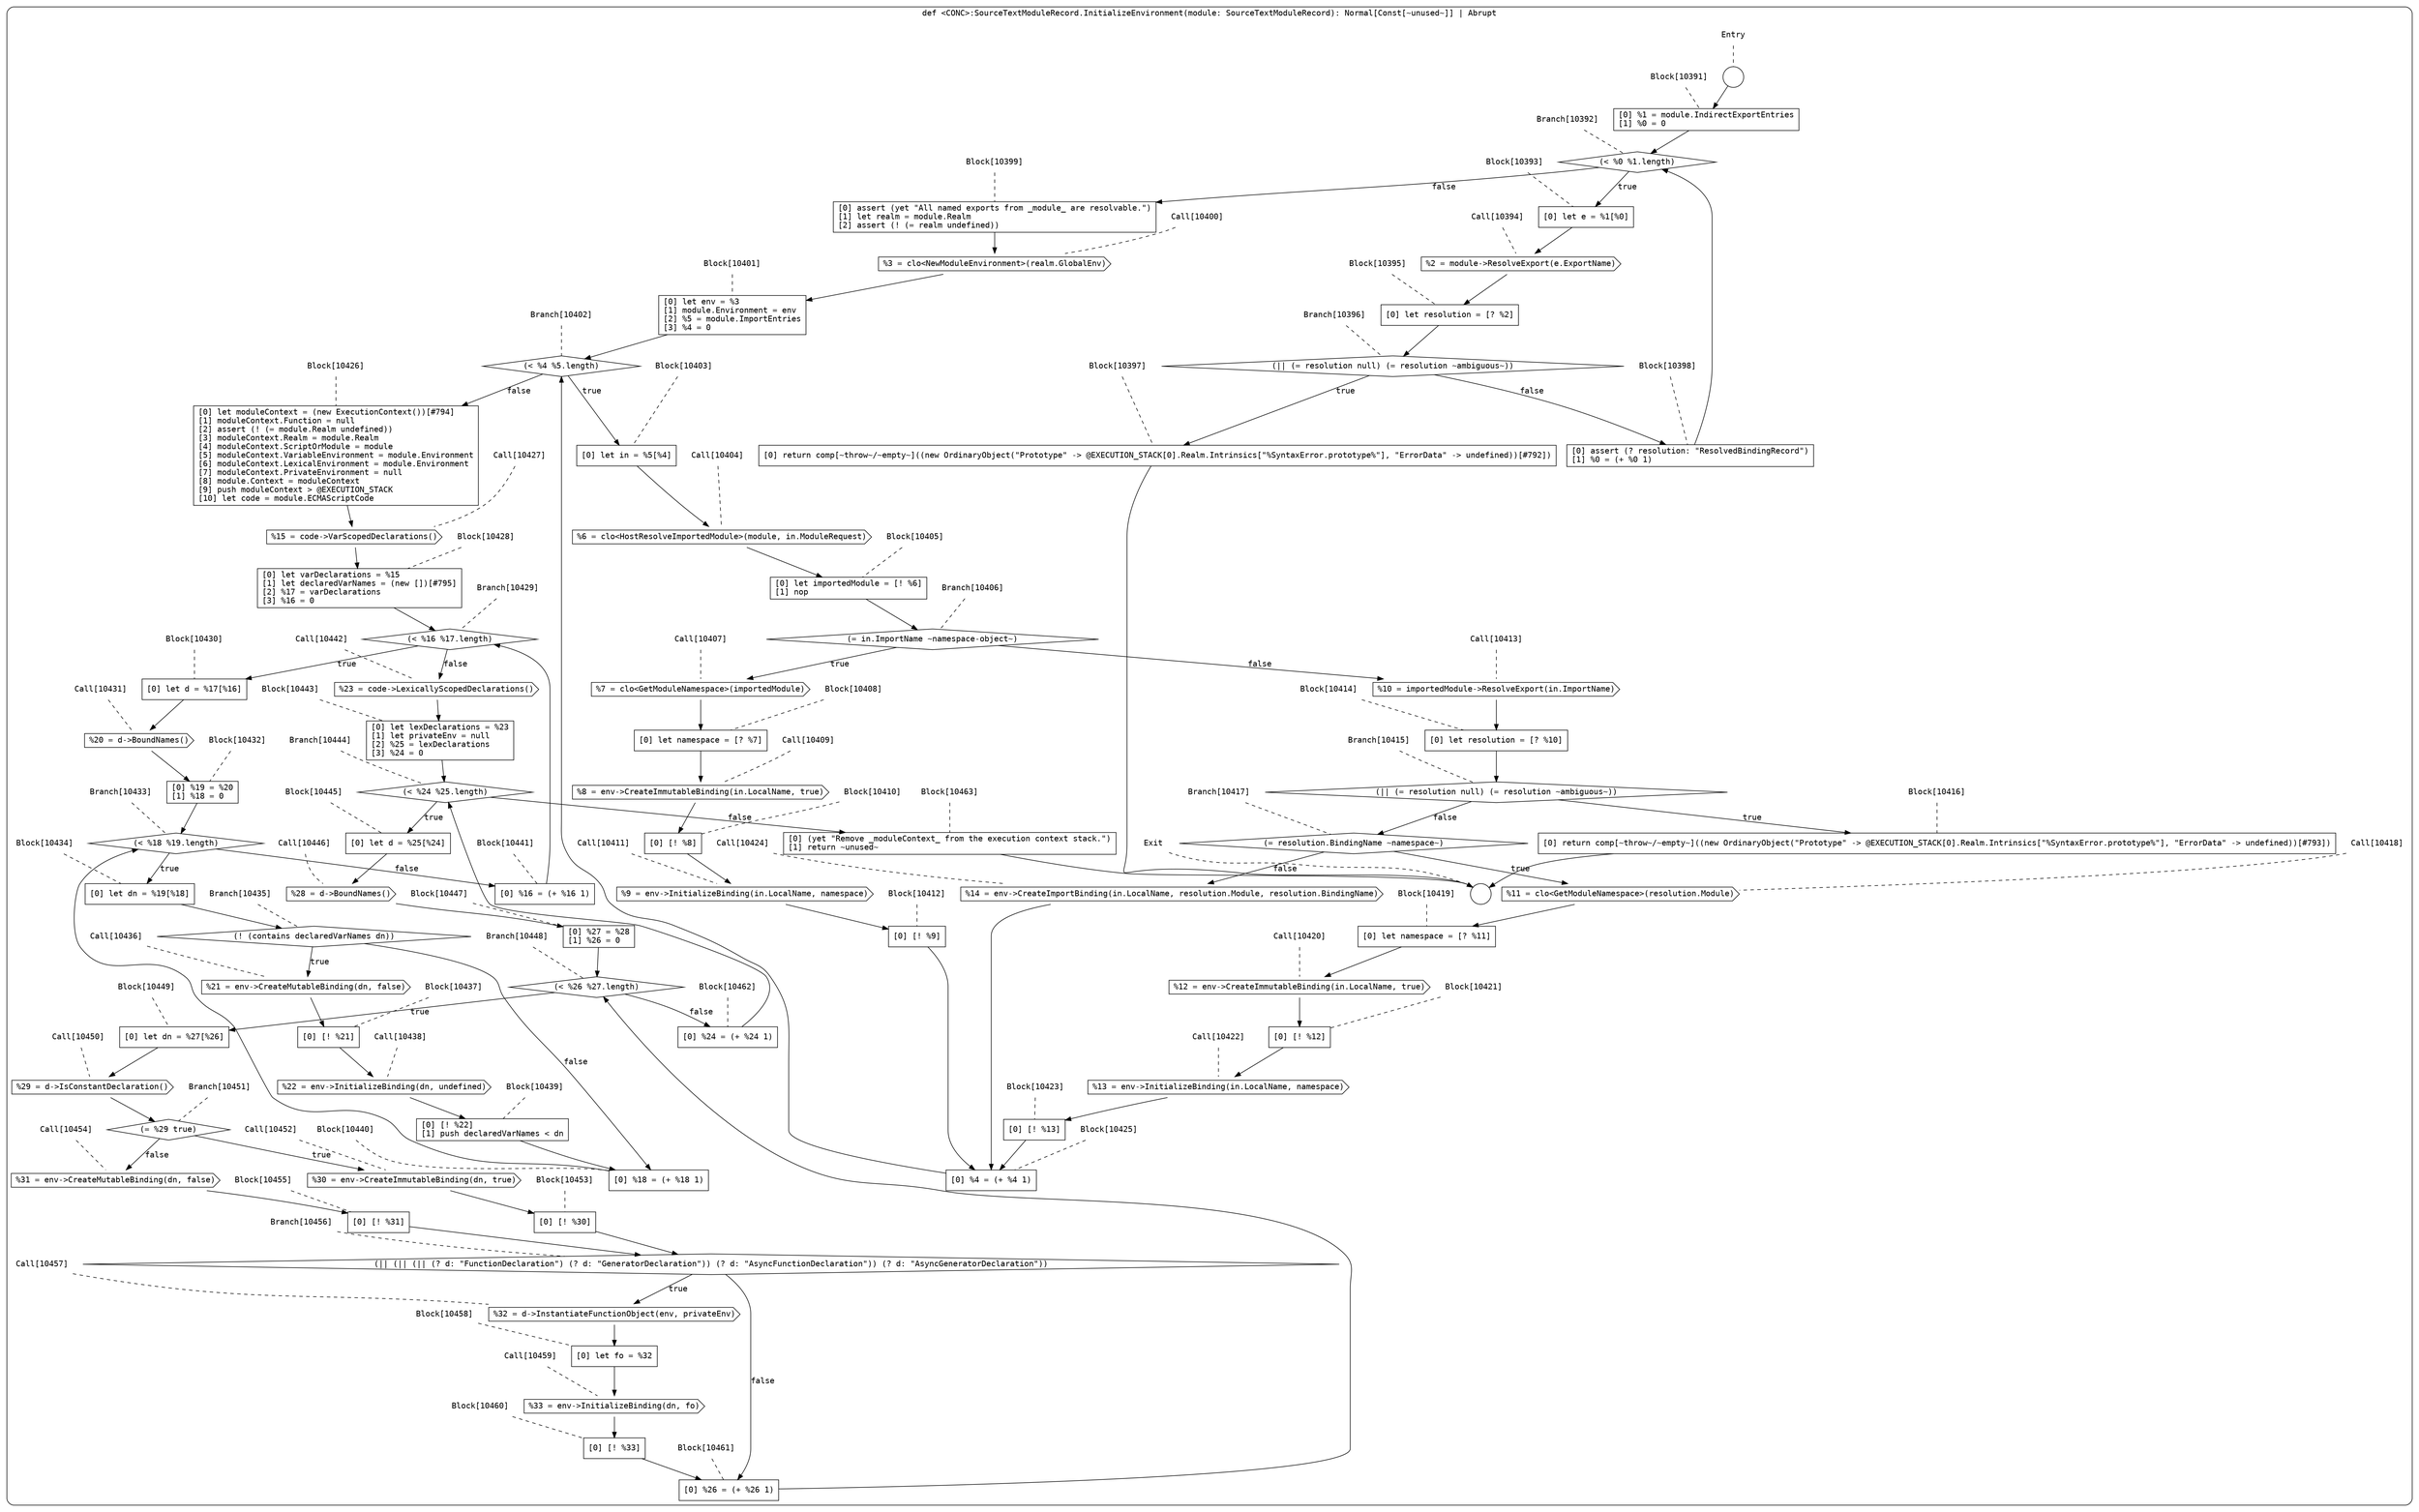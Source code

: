 digraph {
  graph [fontname = "Consolas"]
  node [fontname = "Consolas"]
  edge [fontname = "Consolas"]
  subgraph cluster1898 {
    label = "def <CONC>:SourceTextModuleRecord.InitializeEnvironment(module: SourceTextModuleRecord): Normal[Const[~unused~]] | Abrupt"
    style = rounded
    cluster1898_entry_name [shape=none, label=<<font color="black">Entry</font>>]
    cluster1898_entry_name -> cluster1898_entry [arrowhead=none, color="black", style=dashed]
    cluster1898_entry [shape=circle label=" " color="black" fillcolor="white" style=filled]
    cluster1898_entry -> node10391 [color="black"]
    cluster1898_exit_name [shape=none, label=<<font color="black">Exit</font>>]
    cluster1898_exit_name -> cluster1898_exit [arrowhead=none, color="black", style=dashed]
    cluster1898_exit [shape=circle label=" " color="black" fillcolor="white" style=filled]
    node10391_name [shape=none, label=<<font color="black">Block[10391]</font>>]
    node10391_name -> node10391 [arrowhead=none, color="black", style=dashed]
    node10391 [shape=box, label=<<font color="black">[0] %1 = module.IndirectExportEntries<BR ALIGN="LEFT"/>[1] %0 = 0<BR ALIGN="LEFT"/></font>> color="black" fillcolor="white", style=filled]
    node10391 -> node10392 [color="black"]
    node10392_name [shape=none, label=<<font color="black">Branch[10392]</font>>]
    node10392_name -> node10392 [arrowhead=none, color="black", style=dashed]
    node10392 [shape=diamond, label=<<font color="black">(&lt; %0 %1.length)</font>> color="black" fillcolor="white", style=filled]
    node10392 -> node10393 [label=<<font color="black">true</font>> color="black"]
    node10392 -> node10399 [label=<<font color="black">false</font>> color="black"]
    node10393_name [shape=none, label=<<font color="black">Block[10393]</font>>]
    node10393_name -> node10393 [arrowhead=none, color="black", style=dashed]
    node10393 [shape=box, label=<<font color="black">[0] let e = %1[%0]<BR ALIGN="LEFT"/></font>> color="black" fillcolor="white", style=filled]
    node10393 -> node10394 [color="black"]
    node10399_name [shape=none, label=<<font color="black">Block[10399]</font>>]
    node10399_name -> node10399 [arrowhead=none, color="black", style=dashed]
    node10399 [shape=box, label=<<font color="black">[0] assert (yet &quot;All named exports from _module_ are resolvable.&quot;)<BR ALIGN="LEFT"/>[1] let realm = module.Realm<BR ALIGN="LEFT"/>[2] assert (! (= realm undefined))<BR ALIGN="LEFT"/></font>> color="black" fillcolor="white", style=filled]
    node10399 -> node10400 [color="black"]
    node10394_name [shape=none, label=<<font color="black">Call[10394]</font>>]
    node10394_name -> node10394 [arrowhead=none, color="black", style=dashed]
    node10394 [shape=cds, label=<<font color="black">%2 = module-&gt;ResolveExport(e.ExportName)</font>> color="black" fillcolor="white", style=filled]
    node10394 -> node10395 [color="black"]
    node10400_name [shape=none, label=<<font color="black">Call[10400]</font>>]
    node10400_name -> node10400 [arrowhead=none, color="black", style=dashed]
    node10400 [shape=cds, label=<<font color="black">%3 = clo&lt;NewModuleEnvironment&gt;(realm.GlobalEnv)</font>> color="black" fillcolor="white", style=filled]
    node10400 -> node10401 [color="black"]
    node10395_name [shape=none, label=<<font color="black">Block[10395]</font>>]
    node10395_name -> node10395 [arrowhead=none, color="black", style=dashed]
    node10395 [shape=box, label=<<font color="black">[0] let resolution = [? %2]<BR ALIGN="LEFT"/></font>> color="black" fillcolor="white", style=filled]
    node10395 -> node10396 [color="black"]
    node10401_name [shape=none, label=<<font color="black">Block[10401]</font>>]
    node10401_name -> node10401 [arrowhead=none, color="black", style=dashed]
    node10401 [shape=box, label=<<font color="black">[0] let env = %3<BR ALIGN="LEFT"/>[1] module.Environment = env<BR ALIGN="LEFT"/>[2] %5 = module.ImportEntries<BR ALIGN="LEFT"/>[3] %4 = 0<BR ALIGN="LEFT"/></font>> color="black" fillcolor="white", style=filled]
    node10401 -> node10402 [color="black"]
    node10396_name [shape=none, label=<<font color="black">Branch[10396]</font>>]
    node10396_name -> node10396 [arrowhead=none, color="black", style=dashed]
    node10396 [shape=diamond, label=<<font color="black">(|| (= resolution null) (= resolution ~ambiguous~))</font>> color="black" fillcolor="white", style=filled]
    node10396 -> node10397 [label=<<font color="black">true</font>> color="black"]
    node10396 -> node10398 [label=<<font color="black">false</font>> color="black"]
    node10402_name [shape=none, label=<<font color="black">Branch[10402]</font>>]
    node10402_name -> node10402 [arrowhead=none, color="black", style=dashed]
    node10402 [shape=diamond, label=<<font color="black">(&lt; %4 %5.length)</font>> color="black" fillcolor="white", style=filled]
    node10402 -> node10403 [label=<<font color="black">true</font>> color="black"]
    node10402 -> node10426 [label=<<font color="black">false</font>> color="black"]
    node10397_name [shape=none, label=<<font color="black">Block[10397]</font>>]
    node10397_name -> node10397 [arrowhead=none, color="black", style=dashed]
    node10397 [shape=box, label=<<font color="black">[0] return comp[~throw~/~empty~]((new OrdinaryObject(&quot;Prototype&quot; -&gt; @EXECUTION_STACK[0].Realm.Intrinsics[&quot;%SyntaxError.prototype%&quot;], &quot;ErrorData&quot; -&gt; undefined))[#792])<BR ALIGN="LEFT"/></font>> color="black" fillcolor="white", style=filled]
    node10397 -> cluster1898_exit [color="black"]
    node10398_name [shape=none, label=<<font color="black">Block[10398]</font>>]
    node10398_name -> node10398 [arrowhead=none, color="black", style=dashed]
    node10398 [shape=box, label=<<font color="black">[0] assert (? resolution: &quot;ResolvedBindingRecord&quot;)<BR ALIGN="LEFT"/>[1] %0 = (+ %0 1)<BR ALIGN="LEFT"/></font>> color="black" fillcolor="white", style=filled]
    node10398 -> node10392 [color="black"]
    node10403_name [shape=none, label=<<font color="black">Block[10403]</font>>]
    node10403_name -> node10403 [arrowhead=none, color="black", style=dashed]
    node10403 [shape=box, label=<<font color="black">[0] let in = %5[%4]<BR ALIGN="LEFT"/></font>> color="black" fillcolor="white", style=filled]
    node10403 -> node10404 [color="black"]
    node10426_name [shape=none, label=<<font color="black">Block[10426]</font>>]
    node10426_name -> node10426 [arrowhead=none, color="black", style=dashed]
    node10426 [shape=box, label=<<font color="black">[0] let moduleContext = (new ExecutionContext())[#794]<BR ALIGN="LEFT"/>[1] moduleContext.Function = null<BR ALIGN="LEFT"/>[2] assert (! (= module.Realm undefined))<BR ALIGN="LEFT"/>[3] moduleContext.Realm = module.Realm<BR ALIGN="LEFT"/>[4] moduleContext.ScriptOrModule = module<BR ALIGN="LEFT"/>[5] moduleContext.VariableEnvironment = module.Environment<BR ALIGN="LEFT"/>[6] moduleContext.LexicalEnvironment = module.Environment<BR ALIGN="LEFT"/>[7] moduleContext.PrivateEnvironment = null<BR ALIGN="LEFT"/>[8] module.Context = moduleContext<BR ALIGN="LEFT"/>[9] push moduleContext &gt; @EXECUTION_STACK<BR ALIGN="LEFT"/>[10] let code = module.ECMAScriptCode<BR ALIGN="LEFT"/></font>> color="black" fillcolor="white", style=filled]
    node10426 -> node10427 [color="black"]
    node10404_name [shape=none, label=<<font color="black">Call[10404]</font>>]
    node10404_name -> node10404 [arrowhead=none, color="black", style=dashed]
    node10404 [shape=cds, label=<<font color="black">%6 = clo&lt;HostResolveImportedModule&gt;(module, in.ModuleRequest)</font>> color="black" fillcolor="white", style=filled]
    node10404 -> node10405 [color="black"]
    node10427_name [shape=none, label=<<font color="black">Call[10427]</font>>]
    node10427_name -> node10427 [arrowhead=none, color="black", style=dashed]
    node10427 [shape=cds, label=<<font color="black">%15 = code-&gt;VarScopedDeclarations()</font>> color="black" fillcolor="white", style=filled]
    node10427 -> node10428 [color="black"]
    node10405_name [shape=none, label=<<font color="black">Block[10405]</font>>]
    node10405_name -> node10405 [arrowhead=none, color="black", style=dashed]
    node10405 [shape=box, label=<<font color="black">[0] let importedModule = [! %6]<BR ALIGN="LEFT"/>[1] nop<BR ALIGN="LEFT"/></font>> color="black" fillcolor="white", style=filled]
    node10405 -> node10406 [color="black"]
    node10428_name [shape=none, label=<<font color="black">Block[10428]</font>>]
    node10428_name -> node10428 [arrowhead=none, color="black", style=dashed]
    node10428 [shape=box, label=<<font color="black">[0] let varDeclarations = %15<BR ALIGN="LEFT"/>[1] let declaredVarNames = (new [])[#795]<BR ALIGN="LEFT"/>[2] %17 = varDeclarations<BR ALIGN="LEFT"/>[3] %16 = 0<BR ALIGN="LEFT"/></font>> color="black" fillcolor="white", style=filled]
    node10428 -> node10429 [color="black"]
    node10406_name [shape=none, label=<<font color="black">Branch[10406]</font>>]
    node10406_name -> node10406 [arrowhead=none, color="black", style=dashed]
    node10406 [shape=diamond, label=<<font color="black">(= in.ImportName ~namespace-object~)</font>> color="black" fillcolor="white", style=filled]
    node10406 -> node10407 [label=<<font color="black">true</font>> color="black"]
    node10406 -> node10413 [label=<<font color="black">false</font>> color="black"]
    node10429_name [shape=none, label=<<font color="black">Branch[10429]</font>>]
    node10429_name -> node10429 [arrowhead=none, color="black", style=dashed]
    node10429 [shape=diamond, label=<<font color="black">(&lt; %16 %17.length)</font>> color="black" fillcolor="white", style=filled]
    node10429 -> node10430 [label=<<font color="black">true</font>> color="black"]
    node10429 -> node10442 [label=<<font color="black">false</font>> color="black"]
    node10407_name [shape=none, label=<<font color="black">Call[10407]</font>>]
    node10407_name -> node10407 [arrowhead=none, color="black", style=dashed]
    node10407 [shape=cds, label=<<font color="black">%7 = clo&lt;GetModuleNamespace&gt;(importedModule)</font>> color="black" fillcolor="white", style=filled]
    node10407 -> node10408 [color="black"]
    node10413_name [shape=none, label=<<font color="black">Call[10413]</font>>]
    node10413_name -> node10413 [arrowhead=none, color="black", style=dashed]
    node10413 [shape=cds, label=<<font color="black">%10 = importedModule-&gt;ResolveExport(in.ImportName)</font>> color="black" fillcolor="white", style=filled]
    node10413 -> node10414 [color="black"]
    node10430_name [shape=none, label=<<font color="black">Block[10430]</font>>]
    node10430_name -> node10430 [arrowhead=none, color="black", style=dashed]
    node10430 [shape=box, label=<<font color="black">[0] let d = %17[%16]<BR ALIGN="LEFT"/></font>> color="black" fillcolor="white", style=filled]
    node10430 -> node10431 [color="black"]
    node10442_name [shape=none, label=<<font color="black">Call[10442]</font>>]
    node10442_name -> node10442 [arrowhead=none, color="black", style=dashed]
    node10442 [shape=cds, label=<<font color="black">%23 = code-&gt;LexicallyScopedDeclarations()</font>> color="black" fillcolor="white", style=filled]
    node10442 -> node10443 [color="black"]
    node10408_name [shape=none, label=<<font color="black">Block[10408]</font>>]
    node10408_name -> node10408 [arrowhead=none, color="black", style=dashed]
    node10408 [shape=box, label=<<font color="black">[0] let namespace = [? %7]<BR ALIGN="LEFT"/></font>> color="black" fillcolor="white", style=filled]
    node10408 -> node10409 [color="black"]
    node10414_name [shape=none, label=<<font color="black">Block[10414]</font>>]
    node10414_name -> node10414 [arrowhead=none, color="black", style=dashed]
    node10414 [shape=box, label=<<font color="black">[0] let resolution = [? %10]<BR ALIGN="LEFT"/></font>> color="black" fillcolor="white", style=filled]
    node10414 -> node10415 [color="black"]
    node10431_name [shape=none, label=<<font color="black">Call[10431]</font>>]
    node10431_name -> node10431 [arrowhead=none, color="black", style=dashed]
    node10431 [shape=cds, label=<<font color="black">%20 = d-&gt;BoundNames()</font>> color="black" fillcolor="white", style=filled]
    node10431 -> node10432 [color="black"]
    node10443_name [shape=none, label=<<font color="black">Block[10443]</font>>]
    node10443_name -> node10443 [arrowhead=none, color="black", style=dashed]
    node10443 [shape=box, label=<<font color="black">[0] let lexDeclarations = %23<BR ALIGN="LEFT"/>[1] let privateEnv = null<BR ALIGN="LEFT"/>[2] %25 = lexDeclarations<BR ALIGN="LEFT"/>[3] %24 = 0<BR ALIGN="LEFT"/></font>> color="black" fillcolor="white", style=filled]
    node10443 -> node10444 [color="black"]
    node10409_name [shape=none, label=<<font color="black">Call[10409]</font>>]
    node10409_name -> node10409 [arrowhead=none, color="black", style=dashed]
    node10409 [shape=cds, label=<<font color="black">%8 = env-&gt;CreateImmutableBinding(in.LocalName, true)</font>> color="black" fillcolor="white", style=filled]
    node10409 -> node10410 [color="black"]
    node10415_name [shape=none, label=<<font color="black">Branch[10415]</font>>]
    node10415_name -> node10415 [arrowhead=none, color="black", style=dashed]
    node10415 [shape=diamond, label=<<font color="black">(|| (= resolution null) (= resolution ~ambiguous~))</font>> color="black" fillcolor="white", style=filled]
    node10415 -> node10416 [label=<<font color="black">true</font>> color="black"]
    node10415 -> node10417 [label=<<font color="black">false</font>> color="black"]
    node10432_name [shape=none, label=<<font color="black">Block[10432]</font>>]
    node10432_name -> node10432 [arrowhead=none, color="black", style=dashed]
    node10432 [shape=box, label=<<font color="black">[0] %19 = %20<BR ALIGN="LEFT"/>[1] %18 = 0<BR ALIGN="LEFT"/></font>> color="black" fillcolor="white", style=filled]
    node10432 -> node10433 [color="black"]
    node10444_name [shape=none, label=<<font color="black">Branch[10444]</font>>]
    node10444_name -> node10444 [arrowhead=none, color="black", style=dashed]
    node10444 [shape=diamond, label=<<font color="black">(&lt; %24 %25.length)</font>> color="black" fillcolor="white", style=filled]
    node10444 -> node10445 [label=<<font color="black">true</font>> color="black"]
    node10444 -> node10463 [label=<<font color="black">false</font>> color="black"]
    node10410_name [shape=none, label=<<font color="black">Block[10410]</font>>]
    node10410_name -> node10410 [arrowhead=none, color="black", style=dashed]
    node10410 [shape=box, label=<<font color="black">[0] [! %8]<BR ALIGN="LEFT"/></font>> color="black" fillcolor="white", style=filled]
    node10410 -> node10411 [color="black"]
    node10416_name [shape=none, label=<<font color="black">Block[10416]</font>>]
    node10416_name -> node10416 [arrowhead=none, color="black", style=dashed]
    node10416 [shape=box, label=<<font color="black">[0] return comp[~throw~/~empty~]((new OrdinaryObject(&quot;Prototype&quot; -&gt; @EXECUTION_STACK[0].Realm.Intrinsics[&quot;%SyntaxError.prototype%&quot;], &quot;ErrorData&quot; -&gt; undefined))[#793])<BR ALIGN="LEFT"/></font>> color="black" fillcolor="white", style=filled]
    node10416 -> cluster1898_exit [color="black"]
    node10417_name [shape=none, label=<<font color="black">Branch[10417]</font>>]
    node10417_name -> node10417 [arrowhead=none, color="black", style=dashed]
    node10417 [shape=diamond, label=<<font color="black">(= resolution.BindingName ~namespace~)</font>> color="black" fillcolor="white", style=filled]
    node10417 -> node10418 [label=<<font color="black">true</font>> color="black"]
    node10417 -> node10424 [label=<<font color="black">false</font>> color="black"]
    node10433_name [shape=none, label=<<font color="black">Branch[10433]</font>>]
    node10433_name -> node10433 [arrowhead=none, color="black", style=dashed]
    node10433 [shape=diamond, label=<<font color="black">(&lt; %18 %19.length)</font>> color="black" fillcolor="white", style=filled]
    node10433 -> node10434 [label=<<font color="black">true</font>> color="black"]
    node10433 -> node10441 [label=<<font color="black">false</font>> color="black"]
    node10445_name [shape=none, label=<<font color="black">Block[10445]</font>>]
    node10445_name -> node10445 [arrowhead=none, color="black", style=dashed]
    node10445 [shape=box, label=<<font color="black">[0] let d = %25[%24]<BR ALIGN="LEFT"/></font>> color="black" fillcolor="white", style=filled]
    node10445 -> node10446 [color="black"]
    node10463_name [shape=none, label=<<font color="black">Block[10463]</font>>]
    node10463_name -> node10463 [arrowhead=none, color="black", style=dashed]
    node10463 [shape=box, label=<<font color="black">[0] (yet &quot;Remove _moduleContext_ from the execution context stack.&quot;)<BR ALIGN="LEFT"/>[1] return ~unused~<BR ALIGN="LEFT"/></font>> color="black" fillcolor="white", style=filled]
    node10463 -> cluster1898_exit [color="black"]
    node10411_name [shape=none, label=<<font color="black">Call[10411]</font>>]
    node10411_name -> node10411 [arrowhead=none, color="black", style=dashed]
    node10411 [shape=cds, label=<<font color="black">%9 = env-&gt;InitializeBinding(in.LocalName, namespace)</font>> color="black" fillcolor="white", style=filled]
    node10411 -> node10412 [color="black"]
    node10418_name [shape=none, label=<<font color="black">Call[10418]</font>>]
    node10418_name -> node10418 [arrowhead=none, color="black", style=dashed]
    node10418 [shape=cds, label=<<font color="black">%11 = clo&lt;GetModuleNamespace&gt;(resolution.Module)</font>> color="black" fillcolor="white", style=filled]
    node10418 -> node10419 [color="black"]
    node10424_name [shape=none, label=<<font color="black">Call[10424]</font>>]
    node10424_name -> node10424 [arrowhead=none, color="black", style=dashed]
    node10424 [shape=cds, label=<<font color="black">%14 = env-&gt;CreateImportBinding(in.LocalName, resolution.Module, resolution.BindingName)</font>> color="black" fillcolor="white", style=filled]
    node10424 -> node10425 [color="black"]
    node10434_name [shape=none, label=<<font color="black">Block[10434]</font>>]
    node10434_name -> node10434 [arrowhead=none, color="black", style=dashed]
    node10434 [shape=box, label=<<font color="black">[0] let dn = %19[%18]<BR ALIGN="LEFT"/></font>> color="black" fillcolor="white", style=filled]
    node10434 -> node10435 [color="black"]
    node10441_name [shape=none, label=<<font color="black">Block[10441]</font>>]
    node10441_name -> node10441 [arrowhead=none, color="black", style=dashed]
    node10441 [shape=box, label=<<font color="black">[0] %16 = (+ %16 1)<BR ALIGN="LEFT"/></font>> color="black" fillcolor="white", style=filled]
    node10441 -> node10429 [color="black"]
    node10446_name [shape=none, label=<<font color="black">Call[10446]</font>>]
    node10446_name -> node10446 [arrowhead=none, color="black", style=dashed]
    node10446 [shape=cds, label=<<font color="black">%28 = d-&gt;BoundNames()</font>> color="black" fillcolor="white", style=filled]
    node10446 -> node10447 [color="black"]
    node10412_name [shape=none, label=<<font color="black">Block[10412]</font>>]
    node10412_name -> node10412 [arrowhead=none, color="black", style=dashed]
    node10412 [shape=box, label=<<font color="black">[0] [! %9]<BR ALIGN="LEFT"/></font>> color="black" fillcolor="white", style=filled]
    node10412 -> node10425 [color="black"]
    node10419_name [shape=none, label=<<font color="black">Block[10419]</font>>]
    node10419_name -> node10419 [arrowhead=none, color="black", style=dashed]
    node10419 [shape=box, label=<<font color="black">[0] let namespace = [? %11]<BR ALIGN="LEFT"/></font>> color="black" fillcolor="white", style=filled]
    node10419 -> node10420 [color="black"]
    node10425_name [shape=none, label=<<font color="black">Block[10425]</font>>]
    node10425_name -> node10425 [arrowhead=none, color="black", style=dashed]
    node10425 [shape=box, label=<<font color="black">[0] %4 = (+ %4 1)<BR ALIGN="LEFT"/></font>> color="black" fillcolor="white", style=filled]
    node10425 -> node10402 [color="black"]
    node10435_name [shape=none, label=<<font color="black">Branch[10435]</font>>]
    node10435_name -> node10435 [arrowhead=none, color="black", style=dashed]
    node10435 [shape=diamond, label=<<font color="black">(! (contains declaredVarNames dn))</font>> color="black" fillcolor="white", style=filled]
    node10435 -> node10436 [label=<<font color="black">true</font>> color="black"]
    node10435 -> node10440 [label=<<font color="black">false</font>> color="black"]
    node10447_name [shape=none, label=<<font color="black">Block[10447]</font>>]
    node10447_name -> node10447 [arrowhead=none, color="black", style=dashed]
    node10447 [shape=box, label=<<font color="black">[0] %27 = %28<BR ALIGN="LEFT"/>[1] %26 = 0<BR ALIGN="LEFT"/></font>> color="black" fillcolor="white", style=filled]
    node10447 -> node10448 [color="black"]
    node10420_name [shape=none, label=<<font color="black">Call[10420]</font>>]
    node10420_name -> node10420 [arrowhead=none, color="black", style=dashed]
    node10420 [shape=cds, label=<<font color="black">%12 = env-&gt;CreateImmutableBinding(in.LocalName, true)</font>> color="black" fillcolor="white", style=filled]
    node10420 -> node10421 [color="black"]
    node10436_name [shape=none, label=<<font color="black">Call[10436]</font>>]
    node10436_name -> node10436 [arrowhead=none, color="black", style=dashed]
    node10436 [shape=cds, label=<<font color="black">%21 = env-&gt;CreateMutableBinding(dn, false)</font>> color="black" fillcolor="white", style=filled]
    node10436 -> node10437 [color="black"]
    node10440_name [shape=none, label=<<font color="black">Block[10440]</font>>]
    node10440_name -> node10440 [arrowhead=none, color="black", style=dashed]
    node10440 [shape=box, label=<<font color="black">[0] %18 = (+ %18 1)<BR ALIGN="LEFT"/></font>> color="black" fillcolor="white", style=filled]
    node10440 -> node10433 [color="black"]
    node10448_name [shape=none, label=<<font color="black">Branch[10448]</font>>]
    node10448_name -> node10448 [arrowhead=none, color="black", style=dashed]
    node10448 [shape=diamond, label=<<font color="black">(&lt; %26 %27.length)</font>> color="black" fillcolor="white", style=filled]
    node10448 -> node10449 [label=<<font color="black">true</font>> color="black"]
    node10448 -> node10462 [label=<<font color="black">false</font>> color="black"]
    node10421_name [shape=none, label=<<font color="black">Block[10421]</font>>]
    node10421_name -> node10421 [arrowhead=none, color="black", style=dashed]
    node10421 [shape=box, label=<<font color="black">[0] [! %12]<BR ALIGN="LEFT"/></font>> color="black" fillcolor="white", style=filled]
    node10421 -> node10422 [color="black"]
    node10437_name [shape=none, label=<<font color="black">Block[10437]</font>>]
    node10437_name -> node10437 [arrowhead=none, color="black", style=dashed]
    node10437 [shape=box, label=<<font color="black">[0] [! %21]<BR ALIGN="LEFT"/></font>> color="black" fillcolor="white", style=filled]
    node10437 -> node10438 [color="black"]
    node10449_name [shape=none, label=<<font color="black">Block[10449]</font>>]
    node10449_name -> node10449 [arrowhead=none, color="black", style=dashed]
    node10449 [shape=box, label=<<font color="black">[0] let dn = %27[%26]<BR ALIGN="LEFT"/></font>> color="black" fillcolor="white", style=filled]
    node10449 -> node10450 [color="black"]
    node10462_name [shape=none, label=<<font color="black">Block[10462]</font>>]
    node10462_name -> node10462 [arrowhead=none, color="black", style=dashed]
    node10462 [shape=box, label=<<font color="black">[0] %24 = (+ %24 1)<BR ALIGN="LEFT"/></font>> color="black" fillcolor="white", style=filled]
    node10462 -> node10444 [color="black"]
    node10422_name [shape=none, label=<<font color="black">Call[10422]</font>>]
    node10422_name -> node10422 [arrowhead=none, color="black", style=dashed]
    node10422 [shape=cds, label=<<font color="black">%13 = env-&gt;InitializeBinding(in.LocalName, namespace)</font>> color="black" fillcolor="white", style=filled]
    node10422 -> node10423 [color="black"]
    node10438_name [shape=none, label=<<font color="black">Call[10438]</font>>]
    node10438_name -> node10438 [arrowhead=none, color="black", style=dashed]
    node10438 [shape=cds, label=<<font color="black">%22 = env-&gt;InitializeBinding(dn, undefined)</font>> color="black" fillcolor="white", style=filled]
    node10438 -> node10439 [color="black"]
    node10450_name [shape=none, label=<<font color="black">Call[10450]</font>>]
    node10450_name -> node10450 [arrowhead=none, color="black", style=dashed]
    node10450 [shape=cds, label=<<font color="black">%29 = d-&gt;IsConstantDeclaration()</font>> color="black" fillcolor="white", style=filled]
    node10450 -> node10451 [color="black"]
    node10423_name [shape=none, label=<<font color="black">Block[10423]</font>>]
    node10423_name -> node10423 [arrowhead=none, color="black", style=dashed]
    node10423 [shape=box, label=<<font color="black">[0] [! %13]<BR ALIGN="LEFT"/></font>> color="black" fillcolor="white", style=filled]
    node10423 -> node10425 [color="black"]
    node10439_name [shape=none, label=<<font color="black">Block[10439]</font>>]
    node10439_name -> node10439 [arrowhead=none, color="black", style=dashed]
    node10439 [shape=box, label=<<font color="black">[0] [! %22]<BR ALIGN="LEFT"/>[1] push declaredVarNames &lt; dn<BR ALIGN="LEFT"/></font>> color="black" fillcolor="white", style=filled]
    node10439 -> node10440 [color="black"]
    node10451_name [shape=none, label=<<font color="black">Branch[10451]</font>>]
    node10451_name -> node10451 [arrowhead=none, color="black", style=dashed]
    node10451 [shape=diamond, label=<<font color="black">(= %29 true)</font>> color="black" fillcolor="white", style=filled]
    node10451 -> node10452 [label=<<font color="black">true</font>> color="black"]
    node10451 -> node10454 [label=<<font color="black">false</font>> color="black"]
    node10452_name [shape=none, label=<<font color="black">Call[10452]</font>>]
    node10452_name -> node10452 [arrowhead=none, color="black", style=dashed]
    node10452 [shape=cds, label=<<font color="black">%30 = env-&gt;CreateImmutableBinding(dn, true)</font>> color="black" fillcolor="white", style=filled]
    node10452 -> node10453 [color="black"]
    node10454_name [shape=none, label=<<font color="black">Call[10454]</font>>]
    node10454_name -> node10454 [arrowhead=none, color="black", style=dashed]
    node10454 [shape=cds, label=<<font color="black">%31 = env-&gt;CreateMutableBinding(dn, false)</font>> color="black" fillcolor="white", style=filled]
    node10454 -> node10455 [color="black"]
    node10453_name [shape=none, label=<<font color="black">Block[10453]</font>>]
    node10453_name -> node10453 [arrowhead=none, color="black", style=dashed]
    node10453 [shape=box, label=<<font color="black">[0] [! %30]<BR ALIGN="LEFT"/></font>> color="black" fillcolor="white", style=filled]
    node10453 -> node10456 [color="black"]
    node10455_name [shape=none, label=<<font color="black">Block[10455]</font>>]
    node10455_name -> node10455 [arrowhead=none, color="black", style=dashed]
    node10455 [shape=box, label=<<font color="black">[0] [! %31]<BR ALIGN="LEFT"/></font>> color="black" fillcolor="white", style=filled]
    node10455 -> node10456 [color="black"]
    node10456_name [shape=none, label=<<font color="black">Branch[10456]</font>>]
    node10456_name -> node10456 [arrowhead=none, color="black", style=dashed]
    node10456 [shape=diamond, label=<<font color="black">(|| (|| (|| (? d: &quot;FunctionDeclaration&quot;) (? d: &quot;GeneratorDeclaration&quot;)) (? d: &quot;AsyncFunctionDeclaration&quot;)) (? d: &quot;AsyncGeneratorDeclaration&quot;))</font>> color="black" fillcolor="white", style=filled]
    node10456 -> node10457 [label=<<font color="black">true</font>> color="black"]
    node10456 -> node10461 [label=<<font color="black">false</font>> color="black"]
    node10457_name [shape=none, label=<<font color="black">Call[10457]</font>>]
    node10457_name -> node10457 [arrowhead=none, color="black", style=dashed]
    node10457 [shape=cds, label=<<font color="black">%32 = d-&gt;InstantiateFunctionObject(env, privateEnv)</font>> color="black" fillcolor="white", style=filled]
    node10457 -> node10458 [color="black"]
    node10461_name [shape=none, label=<<font color="black">Block[10461]</font>>]
    node10461_name -> node10461 [arrowhead=none, color="black", style=dashed]
    node10461 [shape=box, label=<<font color="black">[0] %26 = (+ %26 1)<BR ALIGN="LEFT"/></font>> color="black" fillcolor="white", style=filled]
    node10461 -> node10448 [color="black"]
    node10458_name [shape=none, label=<<font color="black">Block[10458]</font>>]
    node10458_name -> node10458 [arrowhead=none, color="black", style=dashed]
    node10458 [shape=box, label=<<font color="black">[0] let fo = %32<BR ALIGN="LEFT"/></font>> color="black" fillcolor="white", style=filled]
    node10458 -> node10459 [color="black"]
    node10459_name [shape=none, label=<<font color="black">Call[10459]</font>>]
    node10459_name -> node10459 [arrowhead=none, color="black", style=dashed]
    node10459 [shape=cds, label=<<font color="black">%33 = env-&gt;InitializeBinding(dn, fo)</font>> color="black" fillcolor="white", style=filled]
    node10459 -> node10460 [color="black"]
    node10460_name [shape=none, label=<<font color="black">Block[10460]</font>>]
    node10460_name -> node10460 [arrowhead=none, color="black", style=dashed]
    node10460 [shape=box, label=<<font color="black">[0] [! %33]<BR ALIGN="LEFT"/></font>> color="black" fillcolor="white", style=filled]
    node10460 -> node10461 [color="black"]
  }
}